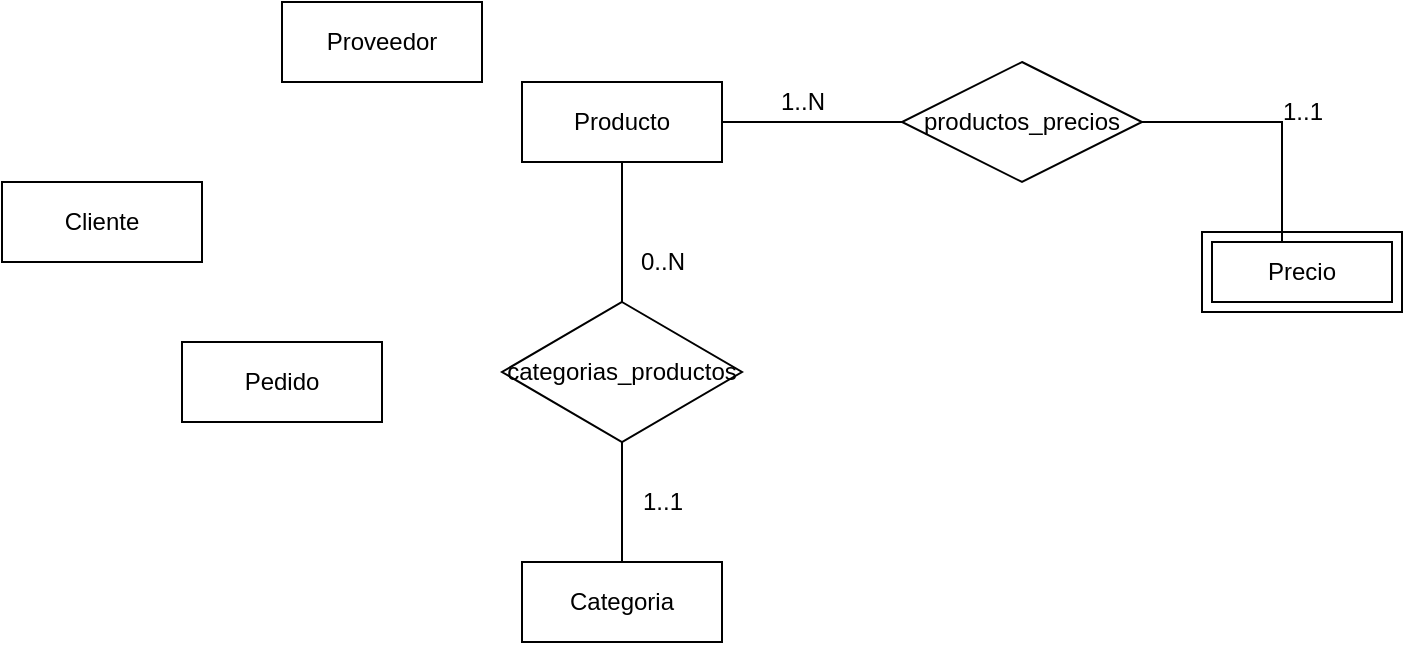 <mxfile version="21.1.2" type="github">
  <diagram name="Página-1" id="IozTp8813CosN8AxhWDu">
    <mxGraphModel dx="1050" dy="541" grid="1" gridSize="10" guides="1" tooltips="1" connect="1" arrows="1" fold="1" page="1" pageScale="1" pageWidth="827" pageHeight="1169" math="0" shadow="0">
      <root>
        <mxCell id="0" />
        <mxCell id="1" parent="0" />
        <mxCell id="gdz_zZb0g7KDN6QEVyCy-1" value="Proveedor" style="whiteSpace=wrap;html=1;align=center;" vertex="1" parent="1">
          <mxGeometry x="240" y="440" width="100" height="40" as="geometry" />
        </mxCell>
        <mxCell id="gdz_zZb0g7KDN6QEVyCy-2" value="Categoria" style="whiteSpace=wrap;html=1;align=center;" vertex="1" parent="1">
          <mxGeometry x="360" y="720" width="100" height="40" as="geometry" />
        </mxCell>
        <mxCell id="gdz_zZb0g7KDN6QEVyCy-3" value="Cliente" style="whiteSpace=wrap;html=1;align=center;" vertex="1" parent="1">
          <mxGeometry x="100" y="530" width="100" height="40" as="geometry" />
        </mxCell>
        <mxCell id="gdz_zZb0g7KDN6QEVyCy-4" value="Pedido" style="whiteSpace=wrap;html=1;align=center;" vertex="1" parent="1">
          <mxGeometry x="190" y="610" width="100" height="40" as="geometry" />
        </mxCell>
        <mxCell id="gdz_zZb0g7KDN6QEVyCy-5" value="Producto" style="whiteSpace=wrap;html=1;align=center;" vertex="1" parent="1">
          <mxGeometry x="360" y="480" width="100" height="40" as="geometry" />
        </mxCell>
        <mxCell id="gdz_zZb0g7KDN6QEVyCy-8" value="" style="endArrow=none;html=1;rounded=0;entryX=0.5;entryY=1;entryDx=0;entryDy=0;exitX=0.5;exitY=0;exitDx=0;exitDy=0;" edge="1" parent="1" source="gdz_zZb0g7KDN6QEVyCy-10" target="gdz_zZb0g7KDN6QEVyCy-5">
          <mxGeometry relative="1" as="geometry">
            <mxPoint x="270" y="570" as="sourcePoint" />
            <mxPoint x="430" y="570" as="targetPoint" />
          </mxGeometry>
        </mxCell>
        <mxCell id="gdz_zZb0g7KDN6QEVyCy-10" value="categorias_productos" style="shape=rhombus;perimeter=rhombusPerimeter;whiteSpace=wrap;html=1;align=center;" vertex="1" parent="1">
          <mxGeometry x="350" y="590" width="120" height="70" as="geometry" />
        </mxCell>
        <mxCell id="gdz_zZb0g7KDN6QEVyCy-12" value="" style="endArrow=none;html=1;rounded=0;entryX=0.5;entryY=1;entryDx=0;entryDy=0;exitX=0.5;exitY=0;exitDx=0;exitDy=0;" edge="1" parent="1" source="gdz_zZb0g7KDN6QEVyCy-2" target="gdz_zZb0g7KDN6QEVyCy-10">
          <mxGeometry relative="1" as="geometry">
            <mxPoint x="270" y="680" as="sourcePoint" />
            <mxPoint x="430" y="680" as="targetPoint" />
          </mxGeometry>
        </mxCell>
        <mxCell id="gdz_zZb0g7KDN6QEVyCy-13" value="1..1" style="text;html=1;align=center;verticalAlign=middle;resizable=0;points=[];autosize=1;strokeColor=none;fillColor=none;" vertex="1" parent="1">
          <mxGeometry x="410" y="675" width="40" height="30" as="geometry" />
        </mxCell>
        <mxCell id="gdz_zZb0g7KDN6QEVyCy-15" value="0..N" style="text;html=1;align=center;verticalAlign=middle;resizable=0;points=[];autosize=1;strokeColor=none;fillColor=none;" vertex="1" parent="1">
          <mxGeometry x="405" y="555" width="50" height="30" as="geometry" />
        </mxCell>
        <mxCell id="gdz_zZb0g7KDN6QEVyCy-16" value="Precio" style="shape=ext;margin=3;double=1;whiteSpace=wrap;html=1;align=center;" vertex="1" parent="1">
          <mxGeometry x="700" y="555" width="100" height="40" as="geometry" />
        </mxCell>
        <mxCell id="gdz_zZb0g7KDN6QEVyCy-17" value="productos_precios" style="shape=rhombus;perimeter=rhombusPerimeter;whiteSpace=wrap;html=1;align=center;" vertex="1" parent="1">
          <mxGeometry x="550" y="470" width="120" height="60" as="geometry" />
        </mxCell>
        <mxCell id="gdz_zZb0g7KDN6QEVyCy-18" value="" style="endArrow=none;html=1;rounded=0;exitX=1;exitY=0.5;exitDx=0;exitDy=0;" edge="1" parent="1" source="gdz_zZb0g7KDN6QEVyCy-5" target="gdz_zZb0g7KDN6QEVyCy-17">
          <mxGeometry relative="1" as="geometry">
            <mxPoint x="450" y="540" as="sourcePoint" />
            <mxPoint x="610" y="540" as="targetPoint" />
          </mxGeometry>
        </mxCell>
        <mxCell id="gdz_zZb0g7KDN6QEVyCy-19" value="" style="endArrow=none;html=1;rounded=0;exitX=1;exitY=0.5;exitDx=0;exitDy=0;entryX=0.4;entryY=0.125;entryDx=0;entryDy=0;entryPerimeter=0;" edge="1" parent="1" source="gdz_zZb0g7KDN6QEVyCy-17" target="gdz_zZb0g7KDN6QEVyCy-16">
          <mxGeometry relative="1" as="geometry">
            <mxPoint x="590" y="590" as="sourcePoint" />
            <mxPoint x="720" y="500" as="targetPoint" />
            <Array as="points">
              <mxPoint x="740" y="500" />
            </Array>
          </mxGeometry>
        </mxCell>
        <mxCell id="gdz_zZb0g7KDN6QEVyCy-20" value="1..N" style="text;html=1;align=center;verticalAlign=middle;resizable=0;points=[];autosize=1;strokeColor=none;fillColor=none;" vertex="1" parent="1">
          <mxGeometry x="475" y="475" width="50" height="30" as="geometry" />
        </mxCell>
        <mxCell id="gdz_zZb0g7KDN6QEVyCy-21" value="1..1" style="text;html=1;align=center;verticalAlign=middle;resizable=0;points=[];autosize=1;strokeColor=none;fillColor=none;" vertex="1" parent="1">
          <mxGeometry x="730" y="480" width="40" height="30" as="geometry" />
        </mxCell>
      </root>
    </mxGraphModel>
  </diagram>
</mxfile>
